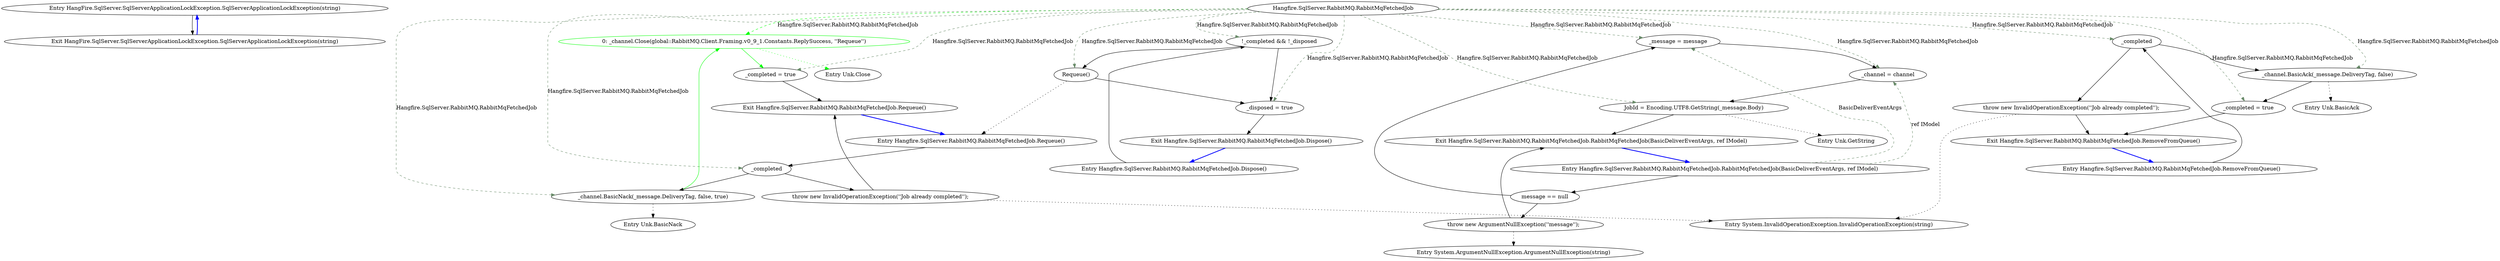 digraph  {
n0 [cluster="HangFire.SqlServer.SqlServerApplicationLockException.SqlServerApplicationLockException(string)", label="Entry HangFire.SqlServer.SqlServerApplicationLockException.SqlServerApplicationLockException(string)", span="7-7"];
n1 [cluster="HangFire.SqlServer.SqlServerApplicationLockException.SqlServerApplicationLockException(string)", label="Exit HangFire.SqlServer.SqlServerApplicationLockException.SqlServerApplicationLockException(string)", span="7-7"];
d21 [cluster="Hangfire.SqlServer.RabbitMQ.RabbitMqFetchedJob.Requeue()", color=green, community=0, label="0: _channel.Close(global::RabbitMQ.Client.Framing.v0_9_1.Constants.ReplySuccess, ''Requeue'')", span="38-38"];
d31 [label="Hangfire.SqlServer.RabbitMQ.RabbitMqFetchedJob", span=""];
d20 [cluster="Hangfire.SqlServer.RabbitMQ.RabbitMqFetchedJob.Requeue()", label="_channel.BasicNack(_message.DeliveryTag, false, true)", span="37-37"];
d22 [cluster="Hangfire.SqlServer.RabbitMQ.RabbitMqFetchedJob.Requeue()", label="_completed = true", span="40-40"];
d25 [cluster="Unk.Close", label="Entry Unk.Close", span=""];
d3 [cluster="Hangfire.SqlServer.RabbitMQ.RabbitMqFetchedJob.RabbitMqFetchedJob(BasicDeliverEventArgs, ref IModel)", label="_message = message", span="19-19"];
d4 [cluster="Hangfire.SqlServer.RabbitMQ.RabbitMqFetchedJob.RabbitMqFetchedJob(BasicDeliverEventArgs, ref IModel)", label="_channel = channel", span="20-20"];
d5 [cluster="Hangfire.SqlServer.RabbitMQ.RabbitMqFetchedJob.RabbitMqFetchedJob(BasicDeliverEventArgs, ref IModel)", label="JobId = Encoding.UTF8.GetString(_message.Body)", span="22-22"];
d10 [cluster="Hangfire.SqlServer.RabbitMQ.RabbitMqFetchedJob.RemoveFromQueue()", label=_completed, span="29-29"];
d12 [cluster="Hangfire.SqlServer.RabbitMQ.RabbitMqFetchedJob.RemoveFromQueue()", label="_channel.BasicAck(_message.DeliveryTag, false)", span="30-30"];
d13 [cluster="Hangfire.SqlServer.RabbitMQ.RabbitMqFetchedJob.RemoveFromQueue()", label="_completed = true", span="31-31"];
d18 [cluster="Hangfire.SqlServer.RabbitMQ.RabbitMqFetchedJob.Requeue()", label=_completed, span="36-36"];
d27 [cluster="Hangfire.SqlServer.RabbitMQ.RabbitMqFetchedJob.Dispose()", label="!_completed && !_disposed", span="45-45"];
d28 [cluster="Hangfire.SqlServer.RabbitMQ.RabbitMqFetchedJob.Dispose()", label="Requeue()", span="47-47"];
d29 [cluster="Hangfire.SqlServer.RabbitMQ.RabbitMqFetchedJob.Dispose()", label="_disposed = true", span="50-50"];
d24 [cluster="Unk.BasicNack", label="Entry Unk.BasicNack", span=""];
d23 [cluster="Hangfire.SqlServer.RabbitMQ.RabbitMqFetchedJob.Requeue()", label="Exit Hangfire.SqlServer.RabbitMQ.RabbitMqFetchedJob.Requeue()", span="34-34"];
d0 [cluster="Hangfire.SqlServer.RabbitMQ.RabbitMqFetchedJob.RabbitMqFetchedJob(BasicDeliverEventArgs, ref IModel)", label="Entry Hangfire.SqlServer.RabbitMQ.RabbitMqFetchedJob.RabbitMqFetchedJob(BasicDeliverEventArgs, ref IModel)", span="15-15"];
d1 [cluster="Hangfire.SqlServer.RabbitMQ.RabbitMqFetchedJob.RabbitMqFetchedJob(BasicDeliverEventArgs, ref IModel)", label="message == null", span="17-17"];
d6 [cluster="Hangfire.SqlServer.RabbitMQ.RabbitMqFetchedJob.RabbitMqFetchedJob(BasicDeliverEventArgs, ref IModel)", label="Exit Hangfire.SqlServer.RabbitMQ.RabbitMqFetchedJob.RabbitMqFetchedJob(BasicDeliverEventArgs, ref IModel)", span="15-15"];
d8 [cluster="Unk.GetString", label="Entry Unk.GetString", span=""];
d9 [cluster="Hangfire.SqlServer.RabbitMQ.RabbitMqFetchedJob.RemoveFromQueue()", label="Entry Hangfire.SqlServer.RabbitMQ.RabbitMqFetchedJob.RemoveFromQueue()", span="27-27"];
d11 [cluster="Hangfire.SqlServer.RabbitMQ.RabbitMqFetchedJob.RemoveFromQueue()", label="throw new InvalidOperationException(''Job already completed'');", span="29-29"];
d16 [cluster="Unk.BasicAck", label="Entry Unk.BasicAck", span=""];
d14 [cluster="Hangfire.SqlServer.RabbitMQ.RabbitMqFetchedJob.RemoveFromQueue()", label="Exit Hangfire.SqlServer.RabbitMQ.RabbitMqFetchedJob.RemoveFromQueue()", span="27-27"];
d17 [cluster="Hangfire.SqlServer.RabbitMQ.RabbitMqFetchedJob.Requeue()", label="Entry Hangfire.SqlServer.RabbitMQ.RabbitMqFetchedJob.Requeue()", span="34-34"];
d19 [cluster="Hangfire.SqlServer.RabbitMQ.RabbitMqFetchedJob.Requeue()", label="throw new InvalidOperationException(''Job already completed'');", span="36-36"];
d26 [cluster="Hangfire.SqlServer.RabbitMQ.RabbitMqFetchedJob.Dispose()", label="Entry Hangfire.SqlServer.RabbitMQ.RabbitMqFetchedJob.Dispose()", span="43-43"];
d30 [cluster="Hangfire.SqlServer.RabbitMQ.RabbitMqFetchedJob.Dispose()", label="Exit Hangfire.SqlServer.RabbitMQ.RabbitMqFetchedJob.Dispose()", span="43-43"];
d2 [cluster="Hangfire.SqlServer.RabbitMQ.RabbitMqFetchedJob.RabbitMqFetchedJob(BasicDeliverEventArgs, ref IModel)", label="throw new ArgumentNullException(''message'');", span="17-17"];
d15 [cluster="System.InvalidOperationException.InvalidOperationException(string)", label="Entry System.InvalidOperationException.InvalidOperationException(string)", span="0-0"];
d7 [cluster="System.ArgumentNullException.ArgumentNullException(string)", label="Entry System.ArgumentNullException.ArgumentNullException(string)", span="0-0"];
n0 -> n1  [key=0, style=solid];
n1 -> n0  [color=blue, key=0, style=bold];
d21 -> d22  [color=green, key=0, style=solid];
d21 -> d25  [color=green, key=2, style=dotted];
d31 -> d21  [color=green, key=1, label="Hangfire.SqlServer.RabbitMQ.RabbitMqFetchedJob", style=dashed];
d31 -> d3  [color=darkseagreen4, key=1, label="Hangfire.SqlServer.RabbitMQ.RabbitMqFetchedJob", style=dashed];
d31 -> d4  [color=darkseagreen4, key=1, label="Hangfire.SqlServer.RabbitMQ.RabbitMqFetchedJob", style=dashed];
d31 -> d5  [color=darkseagreen4, key=1, label="Hangfire.SqlServer.RabbitMQ.RabbitMqFetchedJob", style=dashed];
d31 -> d10  [color=darkseagreen4, key=1, label="Hangfire.SqlServer.RabbitMQ.RabbitMqFetchedJob", style=dashed];
d31 -> d12  [color=darkseagreen4, key=1, label="Hangfire.SqlServer.RabbitMQ.RabbitMqFetchedJob", style=dashed];
d31 -> d13  [color=darkseagreen4, key=1, label="Hangfire.SqlServer.RabbitMQ.RabbitMqFetchedJob", style=dashed];
d31 -> d18  [color=darkseagreen4, key=1, label="Hangfire.SqlServer.RabbitMQ.RabbitMqFetchedJob", style=dashed];
d31 -> d20  [color=darkseagreen4, key=1, label="Hangfire.SqlServer.RabbitMQ.RabbitMqFetchedJob", style=dashed];
d31 -> d22  [color=darkseagreen4, key=1, label="Hangfire.SqlServer.RabbitMQ.RabbitMqFetchedJob", style=dashed];
d31 -> d27  [color=darkseagreen4, key=1, label="Hangfire.SqlServer.RabbitMQ.RabbitMqFetchedJob", style=dashed];
d31 -> d28  [color=darkseagreen4, key=1, label="Hangfire.SqlServer.RabbitMQ.RabbitMqFetchedJob", style=dashed];
d31 -> d29  [color=darkseagreen4, key=1, label="Hangfire.SqlServer.RabbitMQ.RabbitMqFetchedJob", style=dashed];
d20 -> d21  [color=green, key=0, style=solid];
d20 -> d24  [key=2, style=dotted];
d22 -> d23  [key=0, style=solid];
d3 -> d4  [key=0, style=solid];
d4 -> d5  [key=0, style=solid];
d5 -> d6  [key=0, style=solid];
d5 -> d8  [key=2, style=dotted];
d10 -> d11  [key=0, style=solid];
d10 -> d12  [key=0, style=solid];
d12 -> d13  [key=0, style=solid];
d12 -> d16  [key=2, style=dotted];
d13 -> d14  [key=0, style=solid];
d18 -> d20  [key=0, style=solid];
d18 -> d19  [key=0, style=solid];
d27 -> d28  [key=0, style=solid];
d27 -> d29  [key=0, style=solid];
d28 -> d29  [key=0, style=solid];
d28 -> d17  [key=2, style=dotted];
d29 -> d30  [key=0, style=solid];
d23 -> d17  [color=blue, key=0, style=bold];
d0 -> d3  [color=darkseagreen4, key=1, label=BasicDeliverEventArgs, style=dashed];
d0 -> d4  [color=darkseagreen4, key=1, label="ref IModel", style=dashed];
d0 -> d1  [key=0, style=solid];
d1 -> d3  [key=0, style=solid];
d1 -> d2  [key=0, style=solid];
d6 -> d0  [color=blue, key=0, style=bold];
d9 -> d10  [key=0, style=solid];
d11 -> d14  [key=0, style=solid];
d11 -> d15  [key=2, style=dotted];
d14 -> d9  [color=blue, key=0, style=bold];
d17 -> d18  [key=0, style=solid];
d19 -> d23  [key=0, style=solid];
d19 -> d15  [key=2, style=dotted];
d26 -> d27  [key=0, style=solid];
d30 -> d26  [color=blue, key=0, style=bold];
d2 -> d6  [key=0, style=solid];
d2 -> d7  [key=2, style=dotted];
}
